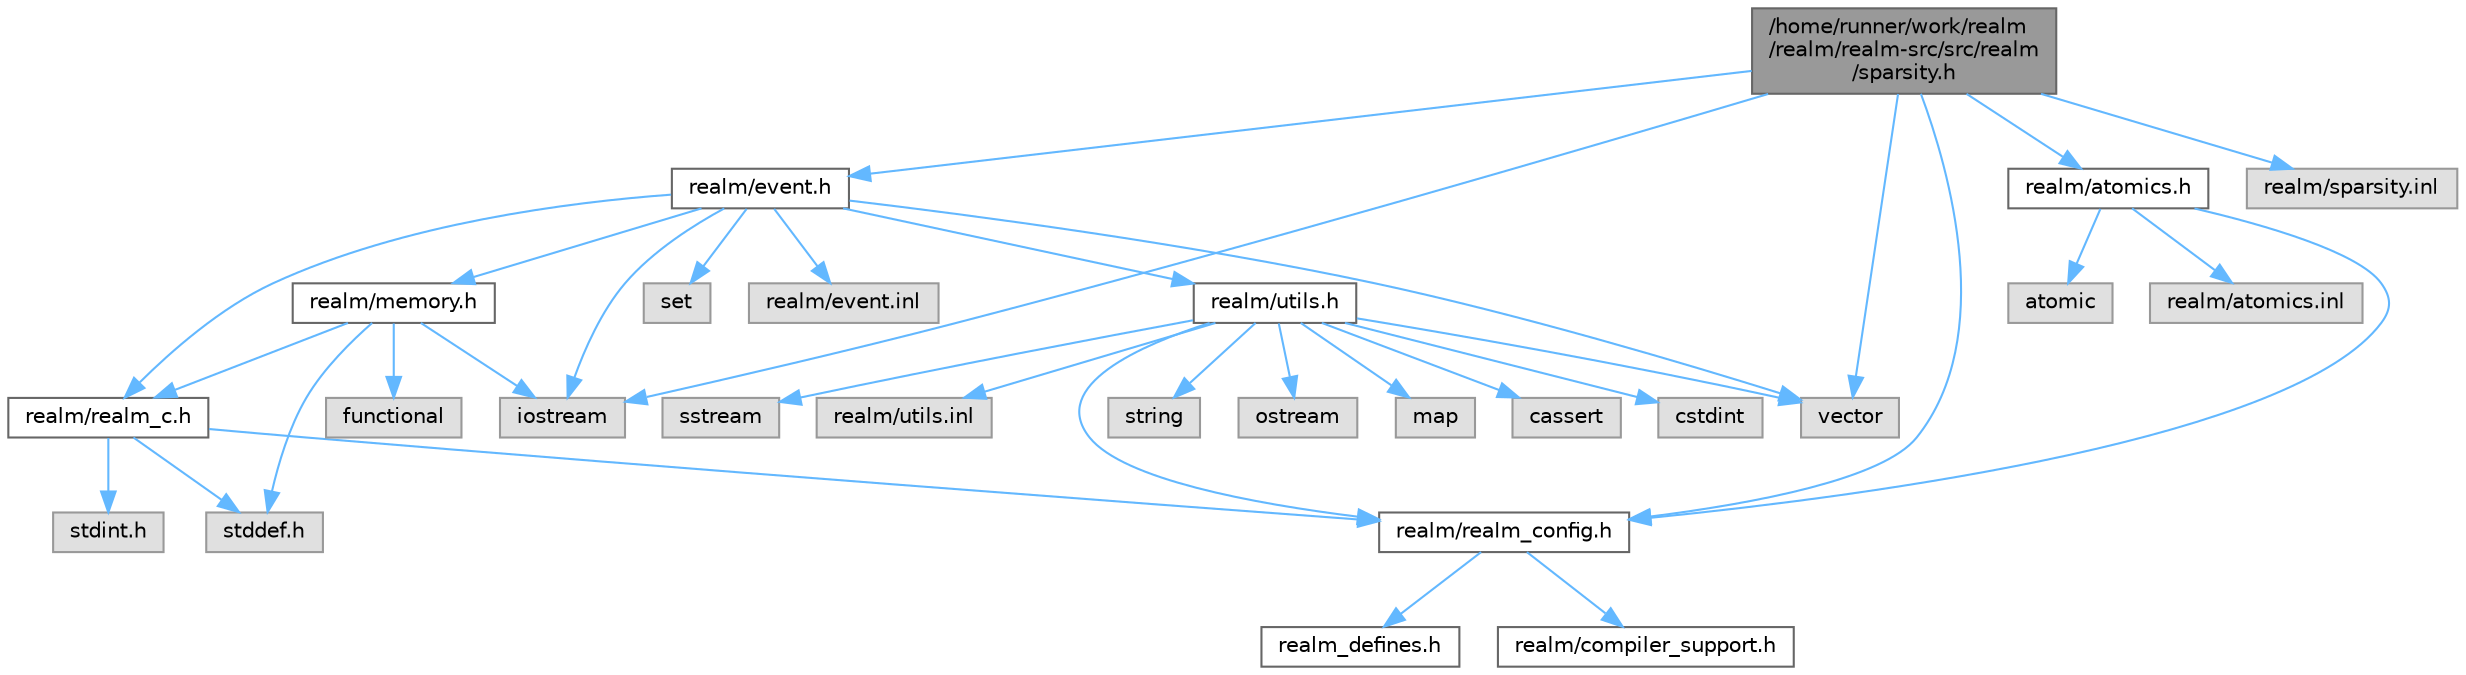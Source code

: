 digraph "/home/runner/work/realm/realm/realm-src/src/realm/sparsity.h"
{
 // LATEX_PDF_SIZE
  bgcolor="transparent";
  edge [fontname=Helvetica,fontsize=10,labelfontname=Helvetica,labelfontsize=10];
  node [fontname=Helvetica,fontsize=10,shape=box,height=0.2,width=0.4];
  Node1 [id="Node000001",label="/home/runner/work/realm\l/realm/realm-src/src/realm\l/sparsity.h",height=0.2,width=0.4,color="gray40", fillcolor="grey60", style="filled", fontcolor="black",tooltip=" "];
  Node1 -> Node2 [id="edge1_Node000001_Node000002",color="steelblue1",style="solid",tooltip=" "];
  Node2 [id="Node000002",label="realm/realm_config.h",height=0.2,width=0.4,color="grey40", fillcolor="white", style="filled",URL="$realm__config_8h.html",tooltip=" "];
  Node2 -> Node3 [id="edge2_Node000002_Node000003",color="steelblue1",style="solid",tooltip=" "];
  Node3 [id="Node000003",label="realm_defines.h",height=0.2,width=0.4,color="grey40", fillcolor="white", style="filled",URL="$realm__defines_8h.html",tooltip=" "];
  Node2 -> Node4 [id="edge3_Node000002_Node000004",color="steelblue1",style="solid",tooltip=" "];
  Node4 [id="Node000004",label="realm/compiler_support.h",height=0.2,width=0.4,color="grey40", fillcolor="white", style="filled",URL="$compiler__support_8h.html",tooltip=" "];
  Node1 -> Node5 [id="edge4_Node000001_Node000005",color="steelblue1",style="solid",tooltip=" "];
  Node5 [id="Node000005",label="realm/event.h",height=0.2,width=0.4,color="grey40", fillcolor="white", style="filled",URL="$event_8h.html",tooltip=" "];
  Node5 -> Node6 [id="edge5_Node000005_Node000006",color="steelblue1",style="solid",tooltip=" "];
  Node6 [id="Node000006",label="realm/realm_c.h",height=0.2,width=0.4,color="grey40", fillcolor="white", style="filled",URL="$realm__c_8h.html",tooltip=" "];
  Node6 -> Node2 [id="edge6_Node000006_Node000002",color="steelblue1",style="solid",tooltip=" "];
  Node6 -> Node7 [id="edge7_Node000006_Node000007",color="steelblue1",style="solid",tooltip=" "];
  Node7 [id="Node000007",label="stddef.h",height=0.2,width=0.4,color="grey60", fillcolor="#E0E0E0", style="filled",tooltip=" "];
  Node6 -> Node8 [id="edge8_Node000006_Node000008",color="steelblue1",style="solid",tooltip=" "];
  Node8 [id="Node000008",label="stdint.h",height=0.2,width=0.4,color="grey60", fillcolor="#E0E0E0", style="filled",tooltip=" "];
  Node5 -> Node9 [id="edge9_Node000005_Node000009",color="steelblue1",style="solid",tooltip=" "];
  Node9 [id="Node000009",label="realm/utils.h",height=0.2,width=0.4,color="grey40", fillcolor="white", style="filled",URL="$utils_8h.html",tooltip=" "];
  Node9 -> Node2 [id="edge10_Node000009_Node000002",color="steelblue1",style="solid",tooltip=" "];
  Node9 -> Node10 [id="edge11_Node000009_Node000010",color="steelblue1",style="solid",tooltip=" "];
  Node10 [id="Node000010",label="string",height=0.2,width=0.4,color="grey60", fillcolor="#E0E0E0", style="filled",tooltip=" "];
  Node9 -> Node11 [id="edge12_Node000009_Node000011",color="steelblue1",style="solid",tooltip=" "];
  Node11 [id="Node000011",label="ostream",height=0.2,width=0.4,color="grey60", fillcolor="#E0E0E0", style="filled",tooltip=" "];
  Node9 -> Node12 [id="edge13_Node000009_Node000012",color="steelblue1",style="solid",tooltip=" "];
  Node12 [id="Node000012",label="vector",height=0.2,width=0.4,color="grey60", fillcolor="#E0E0E0", style="filled",tooltip=" "];
  Node9 -> Node13 [id="edge14_Node000009_Node000013",color="steelblue1",style="solid",tooltip=" "];
  Node13 [id="Node000013",label="map",height=0.2,width=0.4,color="grey60", fillcolor="#E0E0E0", style="filled",tooltip=" "];
  Node9 -> Node14 [id="edge15_Node000009_Node000014",color="steelblue1",style="solid",tooltip=" "];
  Node14 [id="Node000014",label="cassert",height=0.2,width=0.4,color="grey60", fillcolor="#E0E0E0", style="filled",tooltip=" "];
  Node9 -> Node15 [id="edge16_Node000009_Node000015",color="steelblue1",style="solid",tooltip=" "];
  Node15 [id="Node000015",label="cstdint",height=0.2,width=0.4,color="grey60", fillcolor="#E0E0E0", style="filled",tooltip=" "];
  Node9 -> Node16 [id="edge17_Node000009_Node000016",color="steelblue1",style="solid",tooltip=" "];
  Node16 [id="Node000016",label="sstream",height=0.2,width=0.4,color="grey60", fillcolor="#E0E0E0", style="filled",tooltip=" "];
  Node9 -> Node17 [id="edge18_Node000009_Node000017",color="steelblue1",style="solid",tooltip=" "];
  Node17 [id="Node000017",label="realm/utils.inl",height=0.2,width=0.4,color="grey60", fillcolor="#E0E0E0", style="filled",tooltip=" "];
  Node5 -> Node18 [id="edge19_Node000005_Node000018",color="steelblue1",style="solid",tooltip=" "];
  Node18 [id="Node000018",label="realm/memory.h",height=0.2,width=0.4,color="grey40", fillcolor="white", style="filled",URL="$memory_8h.html",tooltip=" "];
  Node18 -> Node6 [id="edge20_Node000018_Node000006",color="steelblue1",style="solid",tooltip=" "];
  Node18 -> Node7 [id="edge21_Node000018_Node000007",color="steelblue1",style="solid",tooltip=" "];
  Node18 -> Node19 [id="edge22_Node000018_Node000019",color="steelblue1",style="solid",tooltip=" "];
  Node19 [id="Node000019",label="iostream",height=0.2,width=0.4,color="grey60", fillcolor="#E0E0E0", style="filled",tooltip=" "];
  Node18 -> Node20 [id="edge23_Node000018_Node000020",color="steelblue1",style="solid",tooltip=" "];
  Node20 [id="Node000020",label="functional",height=0.2,width=0.4,color="grey60", fillcolor="#E0E0E0", style="filled",tooltip=" "];
  Node5 -> Node12 [id="edge24_Node000005_Node000012",color="steelblue1",style="solid",tooltip=" "];
  Node5 -> Node21 [id="edge25_Node000005_Node000021",color="steelblue1",style="solid",tooltip=" "];
  Node21 [id="Node000021",label="set",height=0.2,width=0.4,color="grey60", fillcolor="#E0E0E0", style="filled",tooltip=" "];
  Node5 -> Node19 [id="edge26_Node000005_Node000019",color="steelblue1",style="solid",tooltip=" "];
  Node5 -> Node22 [id="edge27_Node000005_Node000022",color="steelblue1",style="solid",tooltip=" "];
  Node22 [id="Node000022",label="realm/event.inl",height=0.2,width=0.4,color="grey60", fillcolor="#E0E0E0", style="filled",tooltip=" "];
  Node1 -> Node23 [id="edge28_Node000001_Node000023",color="steelblue1",style="solid",tooltip=" "];
  Node23 [id="Node000023",label="realm/atomics.h",height=0.2,width=0.4,color="grey40", fillcolor="white", style="filled",URL="$atomics_8h.html",tooltip=" "];
  Node23 -> Node2 [id="edge29_Node000023_Node000002",color="steelblue1",style="solid",tooltip=" "];
  Node23 -> Node24 [id="edge30_Node000023_Node000024",color="steelblue1",style="solid",tooltip=" "];
  Node24 [id="Node000024",label="atomic",height=0.2,width=0.4,color="grey60", fillcolor="#E0E0E0", style="filled",tooltip=" "];
  Node23 -> Node25 [id="edge31_Node000023_Node000025",color="steelblue1",style="solid",tooltip=" "];
  Node25 [id="Node000025",label="realm/atomics.inl",height=0.2,width=0.4,color="grey60", fillcolor="#E0E0E0", style="filled",tooltip=" "];
  Node1 -> Node19 [id="edge32_Node000001_Node000019",color="steelblue1",style="solid",tooltip=" "];
  Node1 -> Node12 [id="edge33_Node000001_Node000012",color="steelblue1",style="solid",tooltip=" "];
  Node1 -> Node26 [id="edge34_Node000001_Node000026",color="steelblue1",style="solid",tooltip=" "];
  Node26 [id="Node000026",label="realm/sparsity.inl",height=0.2,width=0.4,color="grey60", fillcolor="#E0E0E0", style="filled",tooltip=" "];
}
